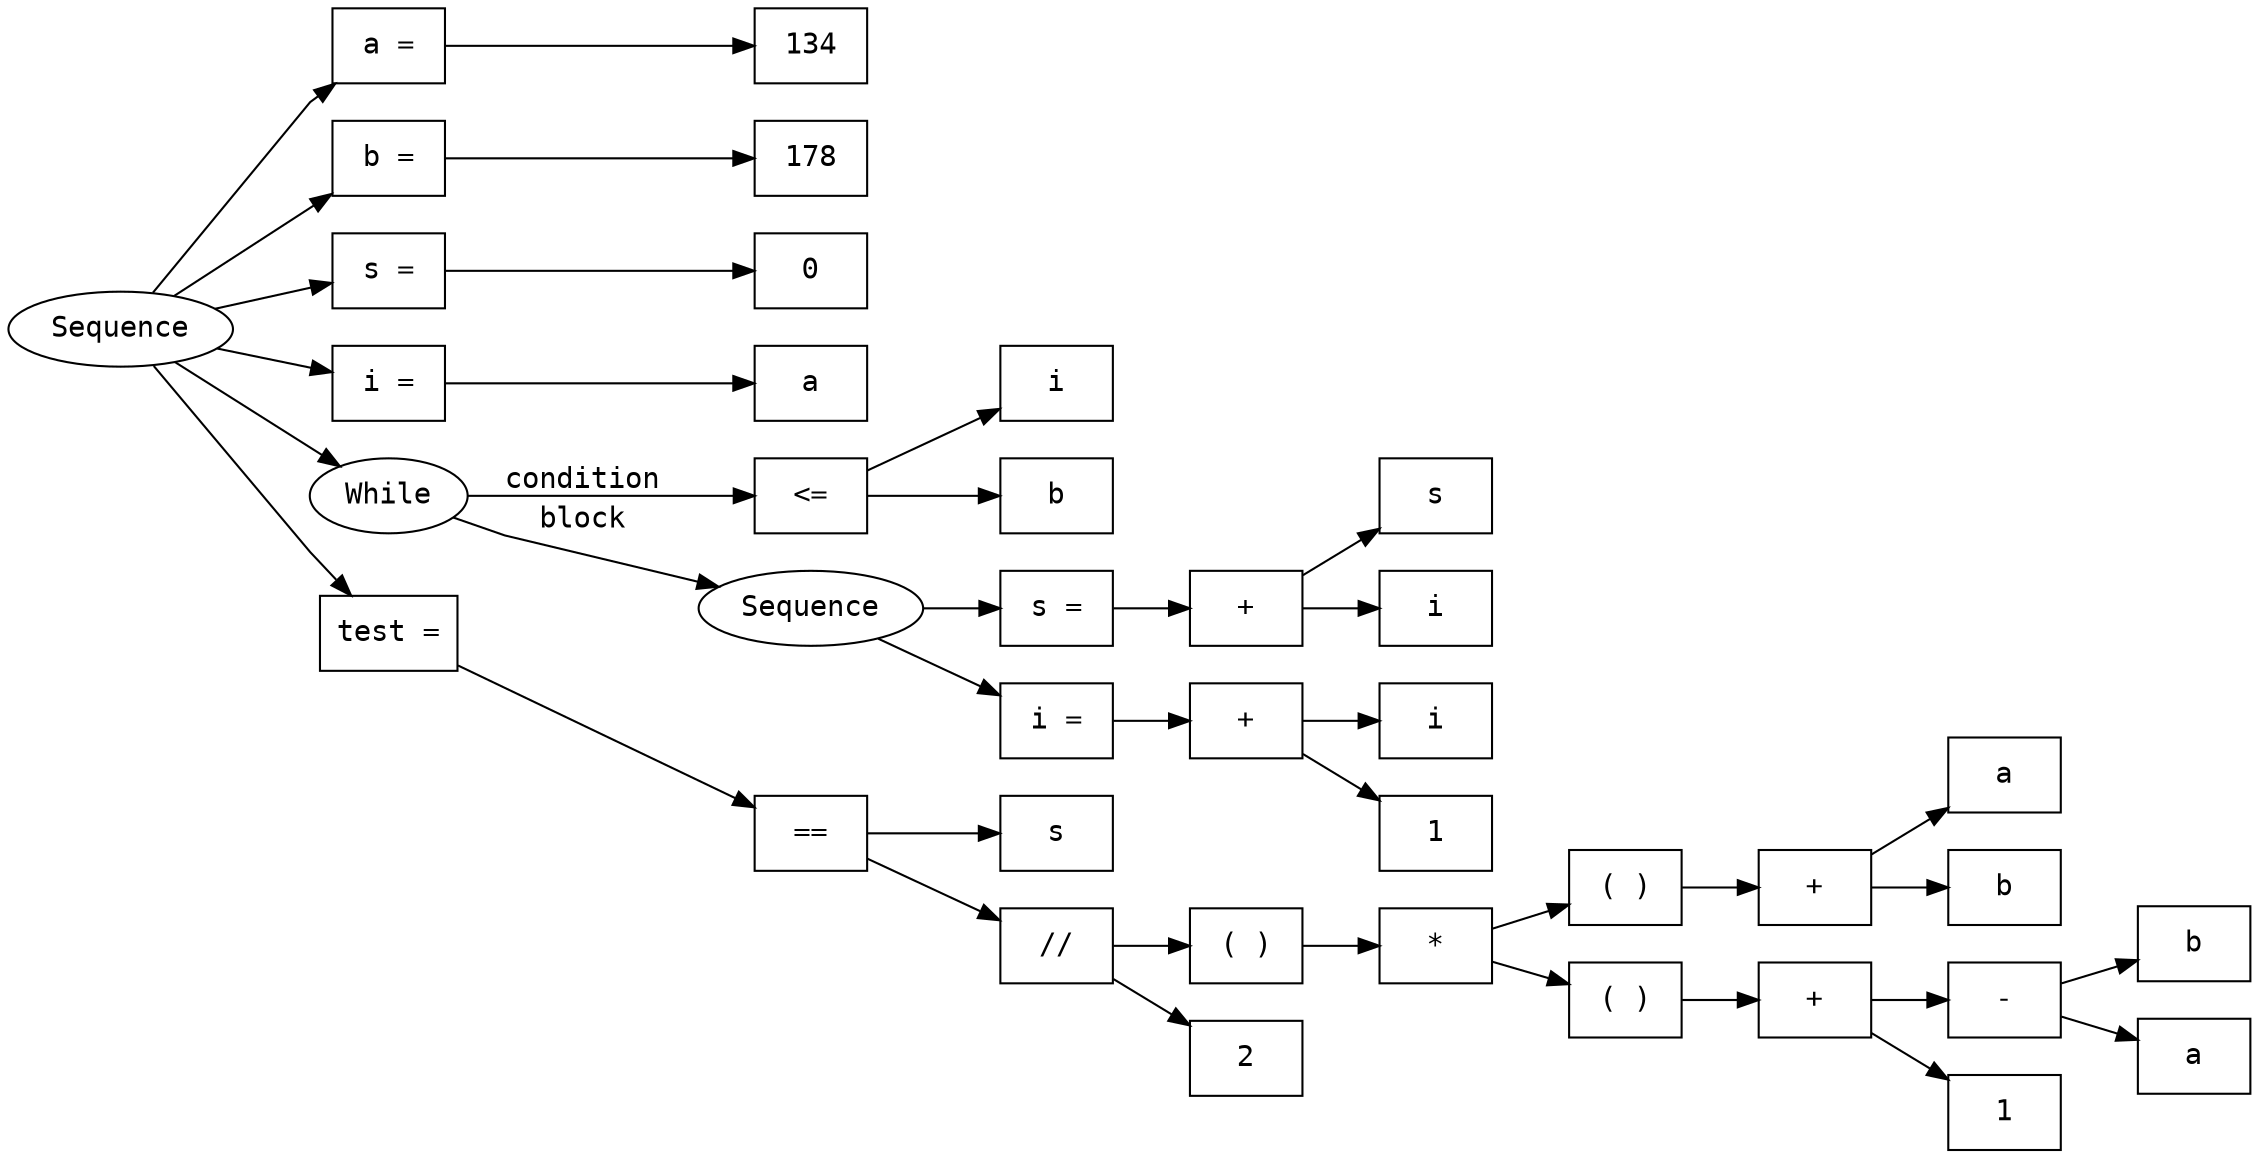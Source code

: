digraph {
	graph [rankdir=LR splines=polyline]
	node [fontname=monospace]
	edge [fontname=monospace]
	Seq1 [label=Sequence]
	S1 [label="a =" shape=box]
	Element465465148016 [label=134 shape=box]
	S1 -> Element465465148016
	Seq1 -> S1
	S2 [label="b =" shape=box]
	Element367989939544 [label=178 shape=box]
	S2 -> Element367989939544
	Seq1 -> S2
	S3 [label="s =" shape=box]
	Element853568144443 [label=0 shape=box]
	S3 -> Element853568144443
	Seq1 -> S3
	S4 [label="i =" shape=box]
	Element300950188785 [label=a shape=box]
	S4 -> Element300950188785
	Seq1 -> S4
	W5 [label=While]
	Element91542352634 [label="<=" shape=box]
	Element900195896082 [label=i shape=box]
	Element91542352634 -> Element900195896082
	Element548320598497 [label=b shape=box]
	Element91542352634 -> Element548320598497
	W5 -> Element91542352634 [label=condition]
	Seq6 [label=Sequence]
	S6 [label="s =" shape=box]
	Element87973747384 [label="+" shape=box]
	Element388334447669 [label=s shape=box]
	Element87973747384 -> Element388334447669
	Element231457034347 [label=i shape=box]
	Element87973747384 -> Element231457034347
	S6 -> Element87973747384
	Seq6 -> S6
	S7 [label="i =" shape=box]
	Element447418052210 [label="+" shape=box]
	Element887419508861 [label=i shape=box]
	Element447418052210 -> Element887419508861
	Element126395011642 [label=1 shape=box]
	Element447418052210 -> Element126395011642
	S7 -> Element447418052210
	Seq6 -> S7
	W5 -> Seq6 [label=block]
	Seq1 -> W5
	S9 [label="test =" shape=box]
	Element408703212766 [label="==" shape=box]
	Element642852146536 [label=s shape=box]
	Element408703212766 -> Element642852146536
	Element834133014727 [label="//" shape=box]
	Element128423954439 [label="( )" shape=box]
	Element217155517726 [label="*" shape=box]
	Element811032554731 [label="( )" shape=box]
	Element861389590027 [label="+" shape=box]
	Element17618090160 [label=a shape=box]
	Element861389590027 -> Element17618090160
	Element633764785118 [label=b shape=box]
	Element861389590027 -> Element633764785118
	Element811032554731 -> Element861389590027
	Element217155517726 -> Element811032554731
	Element627257002732 [label="( )" shape=box]
	Element801711932881 [label="+" shape=box]
	Element249090864740 [label="-" shape=box]
	Element399821316280 [label=b shape=box]
	Element249090864740 -> Element399821316280
	Element612969091470 [label=a shape=box]
	Element249090864740 -> Element612969091470
	Element801711932881 -> Element249090864740
	Element862906101903 [label=1 shape=box]
	Element801711932881 -> Element862906101903
	Element627257002732 -> Element801711932881
	Element217155517726 -> Element627257002732
	Element128423954439 -> Element217155517726
	Element834133014727 -> Element128423954439
	Element619672118750 [label=2 shape=box]
	Element834133014727 -> Element619672118750
	Element408703212766 -> Element834133014727
	S9 -> Element408703212766
	Seq1 -> S9
}
